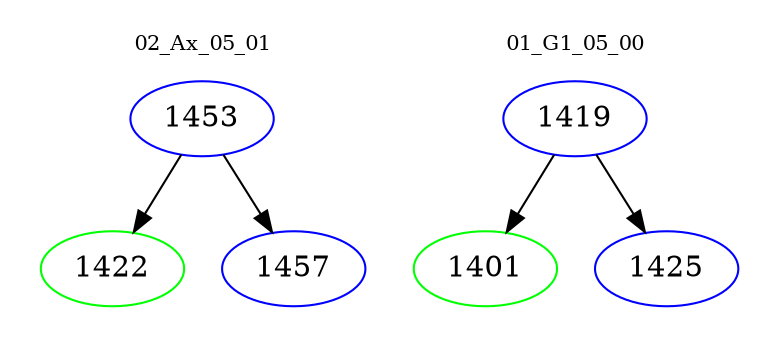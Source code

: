 digraph{
subgraph cluster_0 {
color = white
label = "02_Ax_05_01";
fontsize=10;
T0_1453 [label="1453", color="blue"]
T0_1453 -> T0_1422 [color="black"]
T0_1422 [label="1422", color="green"]
T0_1453 -> T0_1457 [color="black"]
T0_1457 [label="1457", color="blue"]
}
subgraph cluster_1 {
color = white
label = "01_G1_05_00";
fontsize=10;
T1_1419 [label="1419", color="blue"]
T1_1419 -> T1_1401 [color="black"]
T1_1401 [label="1401", color="green"]
T1_1419 -> T1_1425 [color="black"]
T1_1425 [label="1425", color="blue"]
}
}
